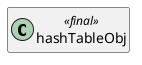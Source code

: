 @startuml
set namespaceSeparator \\
hide members
hide << alias >> circle

class hashTableObj << final >>
@enduml
